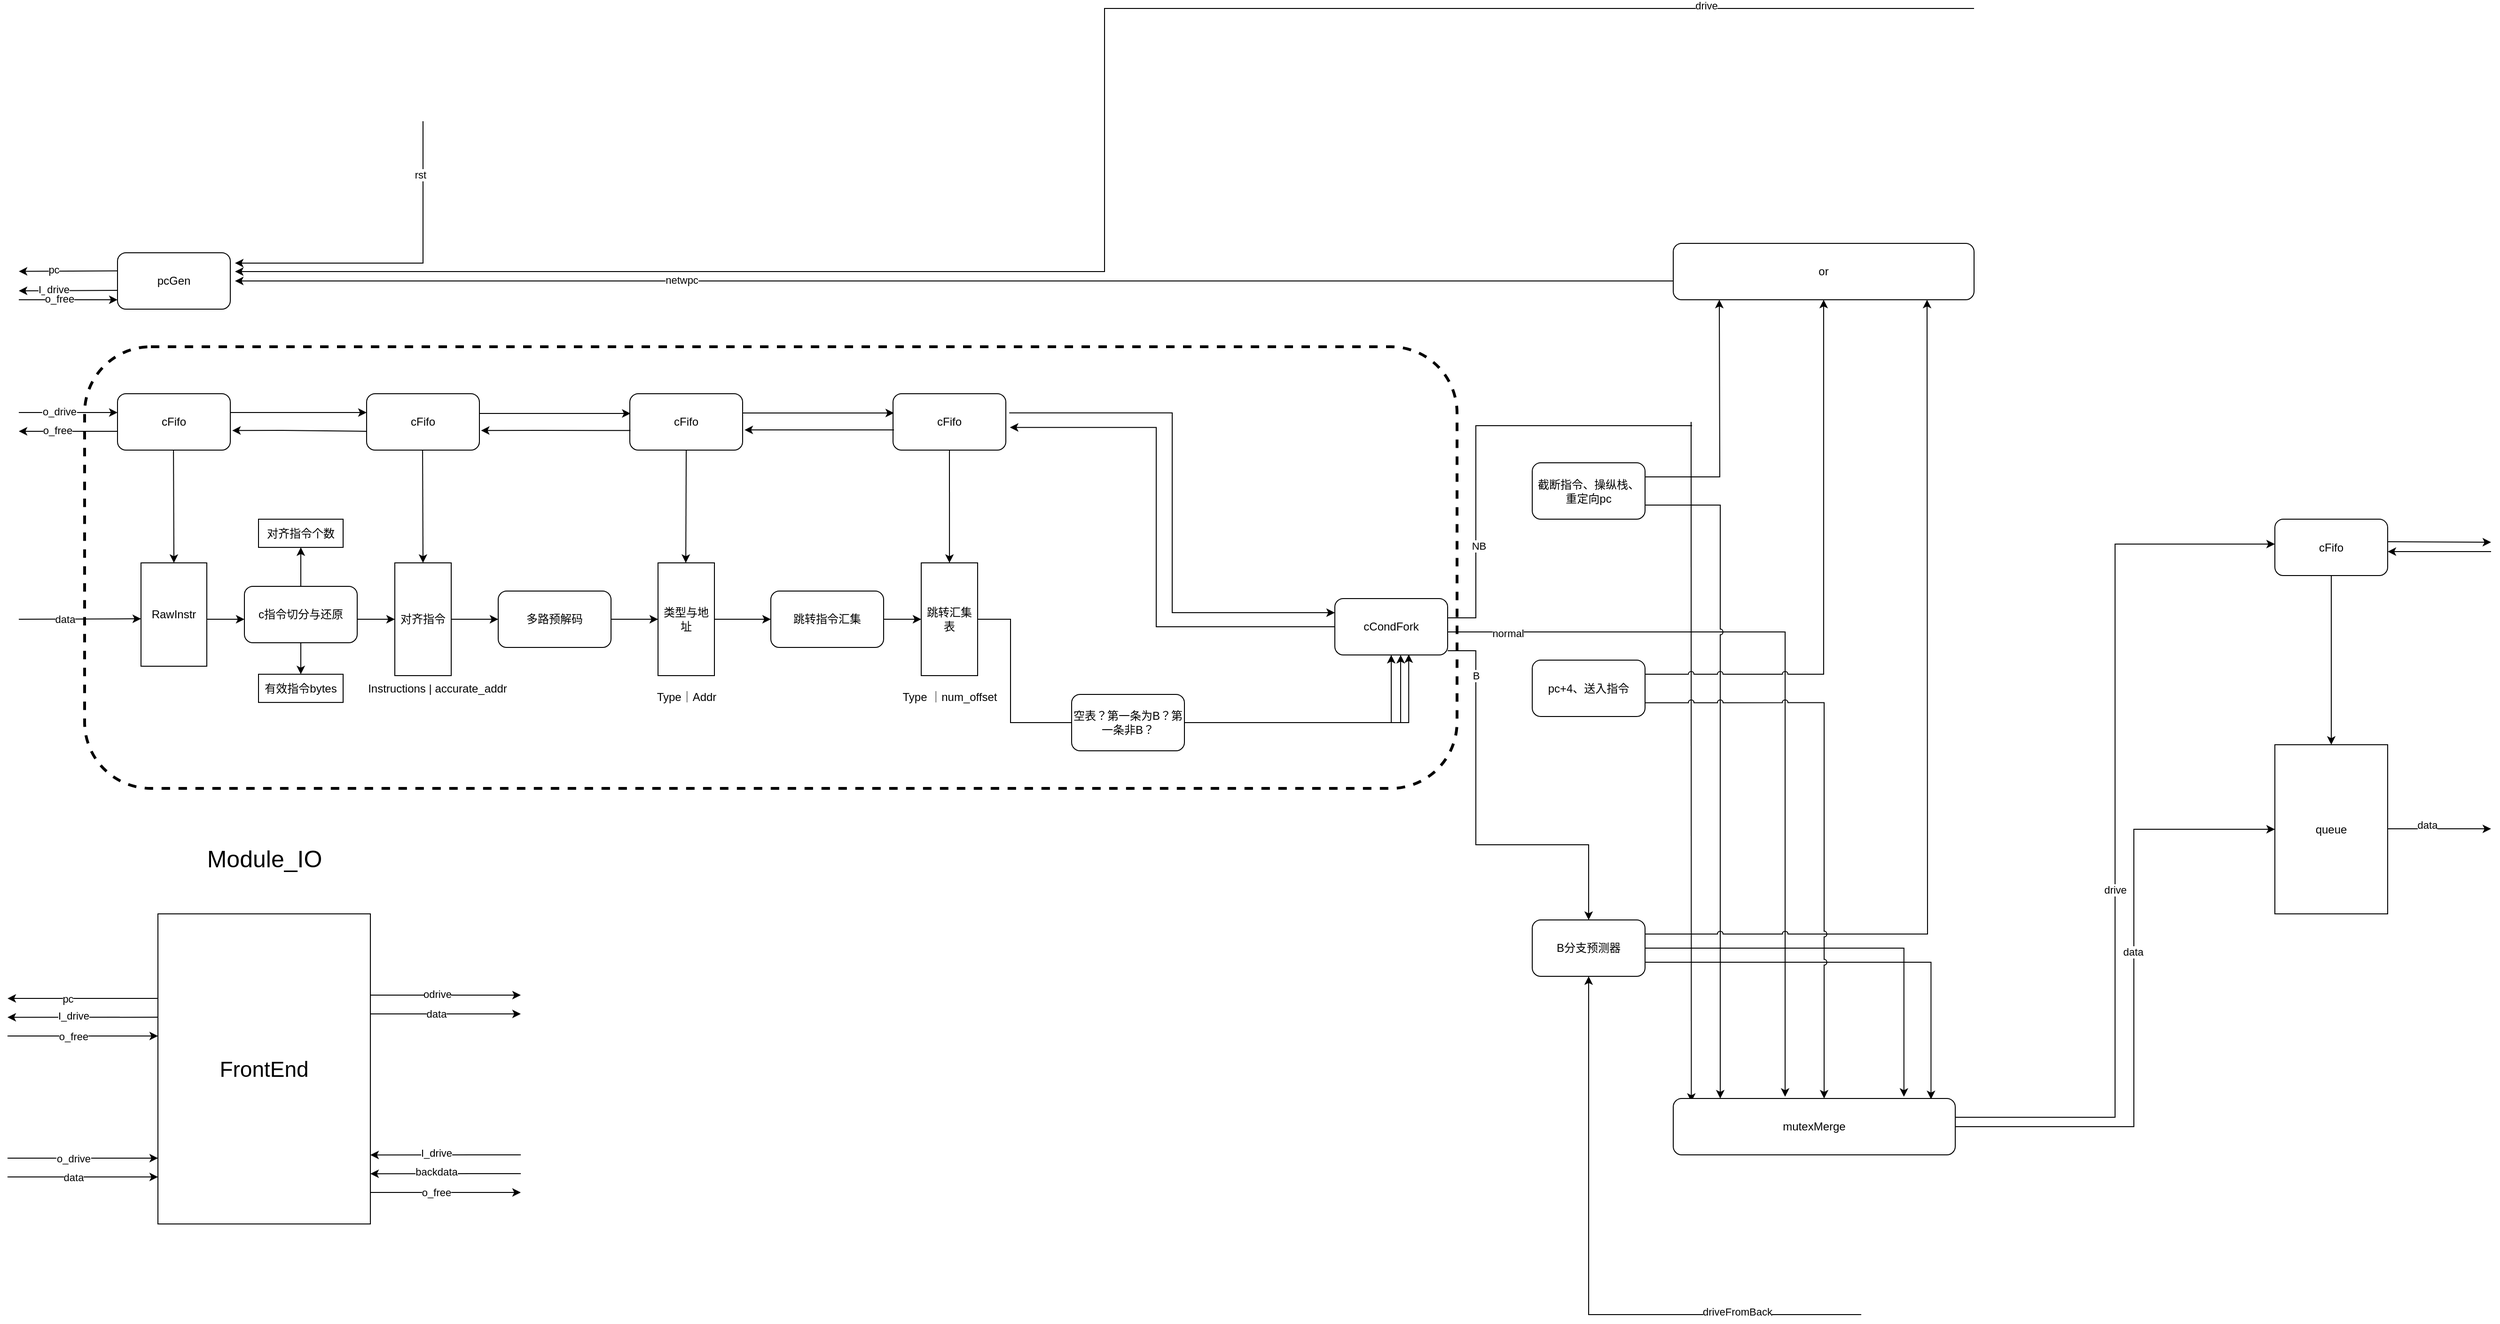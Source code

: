 <mxfile version="22.1.17" type="github" pages="2">
  <diagram name="overview" id="Wv7YBDToErYbK8juhfGM">
    <mxGraphModel dx="2341" dy="2318" grid="1" gridSize="10" guides="1" tooltips="1" connect="1" arrows="1" fold="1" page="1" pageScale="1" pageWidth="827" pageHeight="1169" math="0" shadow="0">
      <root>
        <mxCell id="0" />
        <mxCell id="1" parent="0" />
        <mxCell id="BGHrMdpyLBtgKsS1T8b1-1" value="" style="rounded=1;whiteSpace=wrap;html=1;dashed=1;strokeWidth=3;" parent="1" vertex="1">
          <mxGeometry x="-50" y="130" width="1460" height="470" as="geometry" />
        </mxCell>
        <mxCell id="pZk_Ic55ntujiV6dr-kx-1" value="RawInstr" style="rounded=0;whiteSpace=wrap;html=1;" parent="1" vertex="1">
          <mxGeometry x="10" y="360" width="70" height="110" as="geometry" />
        </mxCell>
        <mxCell id="pZk_Ic55ntujiV6dr-kx-2" value="" style="endArrow=classic;html=1;rounded=0;" parent="1" edge="1">
          <mxGeometry width="50" height="50" relative="1" as="geometry">
            <mxPoint x="80" y="420" as="sourcePoint" />
            <mxPoint x="120" y="420" as="targetPoint" />
          </mxGeometry>
        </mxCell>
        <mxCell id="OJWQaIYZ4R3-ZiE7sgtj-4" style="edgeStyle=orthogonalEdgeStyle;rounded=0;orthogonalLoop=1;jettySize=auto;html=1;exitX=0.5;exitY=1;exitDx=0;exitDy=0;entryX=0.5;entryY=0;entryDx=0;entryDy=0;" parent="1" source="pZk_Ic55ntujiV6dr-kx-3" target="OJWQaIYZ4R3-ZiE7sgtj-1" edge="1">
          <mxGeometry relative="1" as="geometry" />
        </mxCell>
        <mxCell id="pZk_Ic55ntujiV6dr-kx-3" value="c指令切分与还原" style="rounded=1;whiteSpace=wrap;html=1;" parent="1" vertex="1">
          <mxGeometry x="120" y="385" width="120" height="60" as="geometry" />
        </mxCell>
        <mxCell id="pZk_Ic55ntujiV6dr-kx-4" value="" style="endArrow=classic;html=1;rounded=0;" parent="1" target="pZk_Ic55ntujiV6dr-kx-5" edge="1">
          <mxGeometry width="50" height="50" relative="1" as="geometry">
            <mxPoint x="240" y="420" as="sourcePoint" />
            <mxPoint x="300" y="420" as="targetPoint" />
          </mxGeometry>
        </mxCell>
        <mxCell id="pZk_Ic55ntujiV6dr-kx-5" value="对齐指令" style="rounded=0;whiteSpace=wrap;html=1;" parent="1" vertex="1">
          <mxGeometry x="280" y="360" width="60" height="120" as="geometry" />
        </mxCell>
        <mxCell id="pZk_Ic55ntujiV6dr-kx-6" value="" style="endArrow=classic;html=1;rounded=0;" parent="1" source="pZk_Ic55ntujiV6dr-kx-9" edge="1">
          <mxGeometry width="50" height="50" relative="1" as="geometry">
            <mxPoint x="340" y="420" as="sourcePoint" />
            <mxPoint x="560" y="420" as="targetPoint" />
          </mxGeometry>
        </mxCell>
        <mxCell id="pZk_Ic55ntujiV6dr-kx-10" value="" style="endArrow=classic;html=1;rounded=0;" parent="1" target="pZk_Ic55ntujiV6dr-kx-9" edge="1">
          <mxGeometry width="50" height="50" relative="1" as="geometry">
            <mxPoint x="340" y="420" as="sourcePoint" />
            <mxPoint x="520" y="416.25" as="targetPoint" />
          </mxGeometry>
        </mxCell>
        <mxCell id="pZk_Ic55ntujiV6dr-kx-9" value="多路预解码" style="rounded=1;whiteSpace=wrap;html=1;" parent="1" vertex="1">
          <mxGeometry x="390" y="390" width="120" height="60" as="geometry" />
        </mxCell>
        <mxCell id="pZk_Ic55ntujiV6dr-kx-11" value="类型与地址" style="rounded=0;whiteSpace=wrap;html=1;" parent="1" vertex="1">
          <mxGeometry x="560" y="360" width="60" height="120" as="geometry" />
        </mxCell>
        <mxCell id="pZk_Ic55ntujiV6dr-kx-12" value="" style="endArrow=classic;html=1;rounded=0;" parent="1" target="pZk_Ic55ntujiV6dr-kx-13" edge="1">
          <mxGeometry width="50" height="50" relative="1" as="geometry">
            <mxPoint x="620" y="420" as="sourcePoint" />
            <mxPoint x="680" y="420" as="targetPoint" />
          </mxGeometry>
        </mxCell>
        <mxCell id="pZk_Ic55ntujiV6dr-kx-13" value="跳转指令汇集" style="rounded=1;whiteSpace=wrap;html=1;" parent="1" vertex="1">
          <mxGeometry x="680" y="390" width="120" height="60" as="geometry" />
        </mxCell>
        <mxCell id="pZk_Ic55ntujiV6dr-kx-14" value="" style="endArrow=classic;html=1;rounded=0;" parent="1" target="pZk_Ic55ntujiV6dr-kx-16" edge="1">
          <mxGeometry width="50" height="50" relative="1" as="geometry">
            <mxPoint x="800" y="420" as="sourcePoint" />
            <mxPoint x="840" y="420" as="targetPoint" />
          </mxGeometry>
        </mxCell>
        <mxCell id="pZk_Ic55ntujiV6dr-kx-16" value="跳转汇集表" style="rounded=0;whiteSpace=wrap;html=1;" parent="1" vertex="1">
          <mxGeometry x="840" y="360" width="60" height="120" as="geometry" />
        </mxCell>
        <mxCell id="pZk_Ic55ntujiV6dr-kx-17" value="Type｜Addr" style="text;html=1;align=center;verticalAlign=middle;resizable=0;points=[];autosize=1;strokeColor=none;fillColor=none;" parent="1" vertex="1">
          <mxGeometry x="545" y="488" width="90" height="30" as="geometry" />
        </mxCell>
        <mxCell id="pZk_Ic55ntujiV6dr-kx-18" value="Type ｜num_offset" style="text;html=1;align=center;verticalAlign=middle;resizable=0;points=[];autosize=1;strokeColor=none;fillColor=none;" parent="1" vertex="1">
          <mxGeometry x="810" y="488" width="120" height="30" as="geometry" />
        </mxCell>
        <mxCell id="pZk_Ic55ntujiV6dr-kx-22" value="" style="endArrow=classic;html=1;rounded=0;entryX=0.5;entryY=0;entryDx=0;entryDy=0;" parent="1" target="pZk_Ic55ntujiV6dr-kx-5" edge="1">
          <mxGeometry width="50" height="50" relative="1" as="geometry">
            <mxPoint x="309.55" y="240" as="sourcePoint" />
            <mxPoint x="310.05" y="350" as="targetPoint" />
          </mxGeometry>
        </mxCell>
        <mxCell id="pZk_Ic55ntujiV6dr-kx-23" value="" style="endArrow=classic;html=1;rounded=0;entryX=0.5;entryY=0;entryDx=0;entryDy=0;exitX=0.5;exitY=1;exitDx=0;exitDy=0;" parent="1" source="xpvoDvsPVF759H17DhkP-2" edge="1">
          <mxGeometry width="50" height="50" relative="1" as="geometry">
            <mxPoint x="589.55" y="260" as="sourcePoint" />
            <mxPoint x="589.55" y="360" as="targetPoint" />
          </mxGeometry>
        </mxCell>
        <mxCell id="pZk_Ic55ntujiV6dr-kx-24" value="" style="endArrow=classic;html=1;rounded=0;entryX=0.5;entryY=0;entryDx=0;entryDy=0;" parent="1" edge="1">
          <mxGeometry width="50" height="50" relative="1" as="geometry">
            <mxPoint x="870" y="240" as="sourcePoint" />
            <mxPoint x="870.05" y="360" as="targetPoint" />
          </mxGeometry>
        </mxCell>
        <mxCell id="pZk_Ic55ntujiV6dr-kx-25" value="cCondFork" style="rounded=1;whiteSpace=wrap;html=1;" parent="1" vertex="1">
          <mxGeometry x="1280" y="398" width="120" height="60" as="geometry" />
        </mxCell>
        <mxCell id="pZk_Ic55ntujiV6dr-kx-26" value="" style="endArrow=classic;html=1;rounded=0;edgeStyle=orthogonalEdgeStyle;entryX=0.5;entryY=1;entryDx=0;entryDy=0;exitX=1;exitY=0.5;exitDx=0;exitDy=0;" parent="1" source="pZk_Ic55ntujiV6dr-kx-16" target="pZk_Ic55ntujiV6dr-kx-25" edge="1">
          <mxGeometry width="50" height="50" relative="1" as="geometry">
            <mxPoint x="900" y="510" as="sourcePoint" />
            <mxPoint x="950" y="460" as="targetPoint" />
            <Array as="points">
              <mxPoint x="935" y="420" />
              <mxPoint x="935" y="530" />
              <mxPoint x="1340" y="530" />
            </Array>
          </mxGeometry>
        </mxCell>
        <mxCell id="xpvoDvsPVF759H17DhkP-1" value="cFifo" style="rounded=1;whiteSpace=wrap;html=1;" parent="1" vertex="1">
          <mxGeometry x="250" y="180" width="120" height="60" as="geometry" />
        </mxCell>
        <mxCell id="xpvoDvsPVF759H17DhkP-2" value="cFifo" style="rounded=1;whiteSpace=wrap;html=1;" parent="1" vertex="1">
          <mxGeometry x="530" y="180" width="120" height="60" as="geometry" />
        </mxCell>
        <mxCell id="xpvoDvsPVF759H17DhkP-3" value="cFifo" style="rounded=1;whiteSpace=wrap;html=1;" parent="1" vertex="1">
          <mxGeometry x="-15" y="180" width="120" height="60" as="geometry" />
        </mxCell>
        <mxCell id="xpvoDvsPVF759H17DhkP-4" value="" style="endArrow=classic;html=1;rounded=0;entryX=0.5;entryY=0;entryDx=0;entryDy=0;" parent="1" edge="1">
          <mxGeometry width="50" height="50" relative="1" as="geometry">
            <mxPoint x="44.55" y="240" as="sourcePoint" />
            <mxPoint x="45.0" y="360" as="targetPoint" />
          </mxGeometry>
        </mxCell>
        <mxCell id="xpvoDvsPVF759H17DhkP-5" value="" style="endArrow=classic;html=1;rounded=0;" parent="1" edge="1">
          <mxGeometry width="50" height="50" relative="1" as="geometry">
            <mxPoint x="105" y="200" as="sourcePoint" />
            <mxPoint x="250" y="200" as="targetPoint" />
          </mxGeometry>
        </mxCell>
        <mxCell id="xpvoDvsPVF759H17DhkP-6" value="" style="endArrow=classic;html=1;rounded=0;entryX=1.017;entryY=0.653;entryDx=0;entryDy=0;entryPerimeter=0;" parent="1" target="xpvoDvsPVF759H17DhkP-3" edge="1">
          <mxGeometry width="50" height="50" relative="1" as="geometry">
            <mxPoint x="250" y="220" as="sourcePoint" />
            <mxPoint x="300" y="170" as="targetPoint" />
            <Array as="points">
              <mxPoint x="160" y="219" />
            </Array>
          </mxGeometry>
        </mxCell>
        <mxCell id="xpvoDvsPVF759H17DhkP-7" value="" style="endArrow=classic;html=1;rounded=0;exitX=0.998;exitY=0.35;exitDx=0;exitDy=0;exitPerimeter=0;entryX=0.006;entryY=0.35;entryDx=0;entryDy=0;entryPerimeter=0;" parent="1" source="xpvoDvsPVF759H17DhkP-1" target="xpvoDvsPVF759H17DhkP-2" edge="1">
          <mxGeometry width="50" height="50" relative="1" as="geometry">
            <mxPoint x="377.5" y="200" as="sourcePoint" />
            <mxPoint x="522.5" y="200" as="targetPoint" />
          </mxGeometry>
        </mxCell>
        <mxCell id="xpvoDvsPVF759H17DhkP-8" value="" style="endArrow=classic;html=1;rounded=0;entryX=1.014;entryY=0.653;entryDx=0;entryDy=0;entryPerimeter=0;exitX=0.006;exitY=0.653;exitDx=0;exitDy=0;exitPerimeter=0;" parent="1" source="xpvoDvsPVF759H17DhkP-2" target="xpvoDvsPVF759H17DhkP-1" edge="1">
          <mxGeometry width="50" height="50" relative="1" as="geometry">
            <mxPoint x="522.5" y="220" as="sourcePoint" />
            <mxPoint x="379.5" y="219" as="targetPoint" />
            <Array as="points">
              <mxPoint x="432.5" y="219" />
            </Array>
          </mxGeometry>
        </mxCell>
        <mxCell id="xpvoDvsPVF759H17DhkP-9" value="cFifo" style="rounded=1;whiteSpace=wrap;html=1;" parent="1" vertex="1">
          <mxGeometry x="810" y="180" width="120" height="60" as="geometry" />
        </mxCell>
        <mxCell id="xpvoDvsPVF759H17DhkP-10" value="" style="endArrow=classic;html=1;rounded=0;exitX=0.998;exitY=0.35;exitDx=0;exitDy=0;exitPerimeter=0;entryX=0.006;entryY=0.35;entryDx=0;entryDy=0;entryPerimeter=0;" parent="1" edge="1">
          <mxGeometry width="50" height="50" relative="1" as="geometry">
            <mxPoint x="650" y="200.55" as="sourcePoint" />
            <mxPoint x="811" y="200.55" as="targetPoint" />
          </mxGeometry>
        </mxCell>
        <mxCell id="xpvoDvsPVF759H17DhkP-11" value="" style="endArrow=classic;html=1;rounded=0;entryX=1.014;entryY=0.653;entryDx=0;entryDy=0;entryPerimeter=0;exitX=0.006;exitY=0.653;exitDx=0;exitDy=0;exitPerimeter=0;" parent="1" edge="1">
          <mxGeometry width="50" height="50" relative="1" as="geometry">
            <mxPoint x="811" y="218.55" as="sourcePoint" />
            <mxPoint x="652" y="218.55" as="targetPoint" />
            <Array as="points">
              <mxPoint x="712.5" y="218.55" />
            </Array>
          </mxGeometry>
        </mxCell>
        <mxCell id="xpvoDvsPVF759H17DhkP-12" value="空表？第一条为B？第一条非B？" style="rounded=1;whiteSpace=wrap;html=1;" parent="1" vertex="1">
          <mxGeometry x="1000" y="500" width="120" height="60" as="geometry" />
        </mxCell>
        <mxCell id="xpvoDvsPVF759H17DhkP-22" value="" style="endArrow=classic;html=1;rounded=0;edgeStyle=elbowEdgeStyle;entryX=0;entryY=0.25;entryDx=0;entryDy=0;exitX=1.03;exitY=0.339;exitDx=0;exitDy=0;exitPerimeter=0;" parent="1" source="xpvoDvsPVF759H17DhkP-9" target="pZk_Ic55ntujiV6dr-kx-25" edge="1">
          <mxGeometry width="50" height="50" relative="1" as="geometry">
            <mxPoint x="1120" y="200" as="sourcePoint" />
            <mxPoint x="1260" y="440" as="targetPoint" />
          </mxGeometry>
        </mxCell>
        <mxCell id="xpvoDvsPVF759H17DhkP-23" value="" style="endArrow=classic;html=1;rounded=0;edgeStyle=elbowEdgeStyle;exitX=0;exitY=0.5;exitDx=0;exitDy=0;entryX=1.036;entryY=0.598;entryDx=0;entryDy=0;entryPerimeter=0;" parent="1" source="pZk_Ic55ntujiV6dr-kx-25" target="xpvoDvsPVF759H17DhkP-9" edge="1">
          <mxGeometry width="50" height="50" relative="1" as="geometry">
            <mxPoint x="1270" y="440" as="sourcePoint" />
            <mxPoint x="1120" y="219" as="targetPoint" />
            <Array as="points">
              <mxPoint x="1090" y="330" />
            </Array>
          </mxGeometry>
        </mxCell>
        <mxCell id="xpvoDvsPVF759H17DhkP-24" value="" style="endArrow=classic;html=1;rounded=0;edgeStyle=orthogonalEdgeStyle;" parent="1" target="pZk_Ic55ntujiV6dr-kx-25" edge="1">
          <mxGeometry width="50" height="50" relative="1" as="geometry">
            <mxPoint x="1340" y="530" as="sourcePoint" />
            <mxPoint x="1350" y="460" as="targetPoint" />
            <Array as="points">
              <mxPoint x="1350" y="530" />
            </Array>
          </mxGeometry>
        </mxCell>
        <mxCell id="xpvoDvsPVF759H17DhkP-25" value="" style="endArrow=classic;html=1;rounded=0;edgeStyle=orthogonalEdgeStyle;entryX=0.655;entryY=0.99;entryDx=0;entryDy=0;entryPerimeter=0;" parent="1" target="pZk_Ic55ntujiV6dr-kx-25" edge="1">
          <mxGeometry width="50" height="50" relative="1" as="geometry">
            <mxPoint x="1350" y="530" as="sourcePoint" />
            <mxPoint x="1400" y="480" as="targetPoint" />
            <Array as="points">
              <mxPoint x="1359" y="530" />
            </Array>
          </mxGeometry>
        </mxCell>
        <mxCell id="xpvoDvsPVF759H17DhkP-56" value="" style="endArrow=classic;html=1;rounded=0;edgeStyle=elbowEdgeStyle;" parent="1" edge="1">
          <mxGeometry width="50" height="50" relative="1" as="geometry">
            <mxPoint x="1960" y="-230" as="sourcePoint" />
            <mxPoint x="110" y="50" as="targetPoint" />
          </mxGeometry>
        </mxCell>
        <mxCell id="x5wTNmBajMKhBSyn9Og_-7" value="drive" style="edgeLabel;html=1;align=center;verticalAlign=middle;resizable=0;points=[];" vertex="1" connectable="0" parent="xpvoDvsPVF759H17DhkP-56">
          <mxGeometry x="-0.732" y="-3" relative="1" as="geometry">
            <mxPoint as="offset" />
          </mxGeometry>
        </mxCell>
        <mxCell id="xpvoDvsPVF759H17DhkP-57" value="" style="endArrow=classic;html=1;rounded=0;" parent="1" edge="1">
          <mxGeometry width="50" height="50" relative="1" as="geometry">
            <mxPoint x="1640" y="60" as="sourcePoint" />
            <mxPoint x="110" y="60" as="targetPoint" />
          </mxGeometry>
        </mxCell>
        <mxCell id="x5wTNmBajMKhBSyn9Og_-6" value="netwpc" style="edgeLabel;html=1;align=center;verticalAlign=middle;resizable=0;points=[];" vertex="1" connectable="0" parent="xpvoDvsPVF759H17DhkP-57">
          <mxGeometry x="0.38" y="-1" relative="1" as="geometry">
            <mxPoint as="offset" />
          </mxGeometry>
        </mxCell>
        <mxCell id="dXFlLC0BL0wMWkCd1fqr-12" value="queue" style="rounded=0;whiteSpace=wrap;html=1;" parent="1" vertex="1">
          <mxGeometry x="2280" y="553.54" width="120" height="180" as="geometry" />
        </mxCell>
        <mxCell id="dXFlLC0BL0wMWkCd1fqr-13" value="&lt;font style=&quot;font-size: 23px;&quot;&gt;FrontEnd&lt;/font&gt;" style="rounded=0;whiteSpace=wrap;html=1;" parent="1" vertex="1">
          <mxGeometry x="28" y="733.54" width="226" height="330" as="geometry" />
        </mxCell>
        <mxCell id="dXFlLC0BL0wMWkCd1fqr-15" value="" style="endArrow=classic;html=1;rounded=0;" parent="1" edge="1">
          <mxGeometry width="50" height="50" relative="1" as="geometry">
            <mxPoint x="28" y="823.54" as="sourcePoint" />
            <mxPoint x="-132" y="823.54" as="targetPoint" />
          </mxGeometry>
        </mxCell>
        <mxCell id="dXFlLC0BL0wMWkCd1fqr-20" value="pc" style="edgeLabel;html=1;align=center;verticalAlign=middle;resizable=0;points=[];" parent="dXFlLC0BL0wMWkCd1fqr-15" vertex="1" connectable="0">
          <mxGeometry x="0.208" relative="1" as="geometry">
            <mxPoint as="offset" />
          </mxGeometry>
        </mxCell>
        <mxCell id="dXFlLC0BL0wMWkCd1fqr-19" value="" style="endArrow=classic;html=1;rounded=0;" parent="1" edge="1">
          <mxGeometry width="50" height="50" relative="1" as="geometry">
            <mxPoint x="-132" y="1013.54" as="sourcePoint" />
            <mxPoint x="28" y="1013.54" as="targetPoint" />
          </mxGeometry>
        </mxCell>
        <mxCell id="dXFlLC0BL0wMWkCd1fqr-23" value="data" style="edgeLabel;html=1;align=center;verticalAlign=middle;resizable=0;points=[];" parent="dXFlLC0BL0wMWkCd1fqr-19" vertex="1" connectable="0">
          <mxGeometry x="-0.125" relative="1" as="geometry">
            <mxPoint as="offset" />
          </mxGeometry>
        </mxCell>
        <mxCell id="dXFlLC0BL0wMWkCd1fqr-24" value="" style="endArrow=classic;html=1;rounded=0;" parent="1" edge="1">
          <mxGeometry width="50" height="50" relative="1" as="geometry">
            <mxPoint x="254" y="820" as="sourcePoint" />
            <mxPoint x="414" y="820" as="targetPoint" />
          </mxGeometry>
        </mxCell>
        <mxCell id="dXFlLC0BL0wMWkCd1fqr-25" value="odrive" style="edgeLabel;html=1;align=center;verticalAlign=middle;resizable=0;points=[];" parent="dXFlLC0BL0wMWkCd1fqr-24" vertex="1" connectable="0">
          <mxGeometry x="-0.113" y="1" relative="1" as="geometry">
            <mxPoint as="offset" />
          </mxGeometry>
        </mxCell>
        <mxCell id="dXFlLC0BL0wMWkCd1fqr-26" value="" style="endArrow=classic;html=1;rounded=0;" parent="1" edge="1">
          <mxGeometry width="50" height="50" relative="1" as="geometry">
            <mxPoint x="254" y="840" as="sourcePoint" />
            <mxPoint x="414" y="840" as="targetPoint" />
          </mxGeometry>
        </mxCell>
        <mxCell id="dXFlLC0BL0wMWkCd1fqr-27" value="data" style="edgeLabel;html=1;align=center;verticalAlign=middle;resizable=0;points=[];" parent="dXFlLC0BL0wMWkCd1fqr-26" vertex="1" connectable="0">
          <mxGeometry x="-0.125" relative="1" as="geometry">
            <mxPoint as="offset" />
          </mxGeometry>
        </mxCell>
        <mxCell id="dXFlLC0BL0wMWkCd1fqr-33" value="&lt;font style=&quot;font-size: 25px;&quot;&gt;Module_IO&lt;/font&gt;" style="text;html=1;align=center;verticalAlign=middle;resizable=0;points=[];autosize=1;strokeColor=none;fillColor=none;" parent="1" vertex="1">
          <mxGeometry x="66" y="653.54" width="150" height="40" as="geometry" />
        </mxCell>
        <mxCell id="dXFlLC0BL0wMWkCd1fqr-37" value="pcGen" style="rounded=1;whiteSpace=wrap;html=1;" parent="1" vertex="1">
          <mxGeometry x="-15" y="30" width="120" height="60" as="geometry" />
        </mxCell>
        <mxCell id="dXFlLC0BL0wMWkCd1fqr-38" value="" style="endArrow=classic;html=1;rounded=0;" parent="1" edge="1">
          <mxGeometry width="50" height="50" relative="1" as="geometry">
            <mxPoint x="-15" y="49.29" as="sourcePoint" />
            <mxPoint x="-120" y="49.79" as="targetPoint" />
          </mxGeometry>
        </mxCell>
        <mxCell id="dXFlLC0BL0wMWkCd1fqr-39" value="pc" style="edgeLabel;html=1;align=center;verticalAlign=middle;resizable=0;points=[];" parent="dXFlLC0BL0wMWkCd1fqr-38" vertex="1" connectable="0">
          <mxGeometry x="0.3" y="-2" relative="1" as="geometry">
            <mxPoint as="offset" />
          </mxGeometry>
        </mxCell>
        <mxCell id="dXFlLC0BL0wMWkCd1fqr-40" value="" style="endArrow=classic;html=1;rounded=0;" parent="1" edge="1">
          <mxGeometry width="50" height="50" relative="1" as="geometry">
            <mxPoint x="-120" y="200" as="sourcePoint" />
            <mxPoint x="-15" y="200" as="targetPoint" />
          </mxGeometry>
        </mxCell>
        <mxCell id="dXFlLC0BL0wMWkCd1fqr-46" value="o_drive" style="edgeLabel;html=1;align=center;verticalAlign=middle;resizable=0;points=[];" parent="dXFlLC0BL0wMWkCd1fqr-40" vertex="1" connectable="0">
          <mxGeometry x="-0.181" y="1" relative="1" as="geometry">
            <mxPoint as="offset" />
          </mxGeometry>
        </mxCell>
        <mxCell id="dXFlLC0BL0wMWkCd1fqr-41" value="" style="endArrow=classic;html=1;rounded=0;" parent="1" edge="1">
          <mxGeometry width="50" height="50" relative="1" as="geometry">
            <mxPoint x="-15" y="220" as="sourcePoint" />
            <mxPoint x="-120" y="220" as="targetPoint" />
          </mxGeometry>
        </mxCell>
        <mxCell id="dXFlLC0BL0wMWkCd1fqr-47" value="o_free" style="edgeLabel;html=1;align=center;verticalAlign=middle;resizable=0;points=[];" parent="dXFlLC0BL0wMWkCd1fqr-41" vertex="1" connectable="0">
          <mxGeometry x="0.219" y="-1" relative="1" as="geometry">
            <mxPoint as="offset" />
          </mxGeometry>
        </mxCell>
        <mxCell id="dXFlLC0BL0wMWkCd1fqr-42" value="" style="endArrow=classic;html=1;rounded=0;" parent="1" edge="1">
          <mxGeometry width="50" height="50" relative="1" as="geometry">
            <mxPoint x="-120" y="420" as="sourcePoint" />
            <mxPoint x="10" y="419.5" as="targetPoint" />
          </mxGeometry>
        </mxCell>
        <mxCell id="dXFlLC0BL0wMWkCd1fqr-48" value="data" style="edgeLabel;html=1;align=center;verticalAlign=middle;resizable=0;points=[];" parent="dXFlLC0BL0wMWkCd1fqr-42" vertex="1" connectable="0">
          <mxGeometry x="-0.246" relative="1" as="geometry">
            <mxPoint as="offset" />
          </mxGeometry>
        </mxCell>
        <mxCell id="dXFlLC0BL0wMWkCd1fqr-49" value="cFifo" style="rounded=1;whiteSpace=wrap;html=1;" parent="1" vertex="1">
          <mxGeometry x="2280" y="313.54" width="120" height="60" as="geometry" />
        </mxCell>
        <mxCell id="dXFlLC0BL0wMWkCd1fqr-50" value="" style="endArrow=classic;html=1;rounded=0;exitX=0.5;exitY=1;exitDx=0;exitDy=0;entryX=0.5;entryY=0;entryDx=0;entryDy=0;" parent="1" source="dXFlLC0BL0wMWkCd1fqr-49" target="dXFlLC0BL0wMWkCd1fqr-12" edge="1">
          <mxGeometry width="50" height="50" relative="1" as="geometry">
            <mxPoint x="2330" y="440" as="sourcePoint" />
            <mxPoint x="2380" y="390" as="targetPoint" />
          </mxGeometry>
        </mxCell>
        <mxCell id="dXFlLC0BL0wMWkCd1fqr-52" value="" style="endArrow=classic;html=1;rounded=0;" parent="1" edge="1">
          <mxGeometry width="50" height="50" relative="1" as="geometry">
            <mxPoint x="2400" y="337.52" as="sourcePoint" />
            <mxPoint x="2510" y="338.02" as="targetPoint" />
          </mxGeometry>
        </mxCell>
        <mxCell id="dXFlLC0BL0wMWkCd1fqr-54" value="" style="endArrow=classic;html=1;rounded=0;" parent="1" edge="1">
          <mxGeometry width="50" height="50" relative="1" as="geometry">
            <mxPoint x="2400" y="643.06" as="sourcePoint" />
            <mxPoint x="2510" y="643.06" as="targetPoint" />
          </mxGeometry>
        </mxCell>
        <mxCell id="dXFlLC0BL0wMWkCd1fqr-55" value="data" style="edgeLabel;html=1;align=center;verticalAlign=middle;resizable=0;points=[];" parent="dXFlLC0BL0wMWkCd1fqr-54" vertex="1" connectable="0">
          <mxGeometry x="-0.236" y="4" relative="1" as="geometry">
            <mxPoint as="offset" />
          </mxGeometry>
        </mxCell>
        <mxCell id="dXFlLC0BL0wMWkCd1fqr-56" value="" style="endArrow=classic;html=1;rounded=0;" parent="1" edge="1">
          <mxGeometry width="50" height="50" relative="1" as="geometry">
            <mxPoint x="2510" y="348.02" as="sourcePoint" />
            <mxPoint x="2400" y="348.02" as="targetPoint" />
          </mxGeometry>
        </mxCell>
        <mxCell id="-PCPPVoJTsgjooBXtaX3-1" value="" style="endArrow=classic;html=1;rounded=0;exitX=-0.022;exitY=0.727;exitDx=0;exitDy=0;exitPerimeter=0;" parent="1" edge="1">
          <mxGeometry width="50" height="50" relative="1" as="geometry">
            <mxPoint x="27.998" y="843.54" as="sourcePoint" />
            <mxPoint x="-132" y="843.63" as="targetPoint" />
          </mxGeometry>
        </mxCell>
        <mxCell id="-PCPPVoJTsgjooBXtaX3-2" value="I_drive" style="edgeLabel;html=1;align=center;verticalAlign=middle;resizable=0;points=[];" parent="-PCPPVoJTsgjooBXtaX3-1" vertex="1" connectable="0">
          <mxGeometry x="0.15" y="-2" relative="1" as="geometry">
            <mxPoint x="2" as="offset" />
          </mxGeometry>
        </mxCell>
        <mxCell id="-PCPPVoJTsgjooBXtaX3-3" value="" style="endArrow=classic;html=1;rounded=0;" parent="1" edge="1">
          <mxGeometry width="50" height="50" relative="1" as="geometry">
            <mxPoint x="-132" y="993.54" as="sourcePoint" />
            <mxPoint x="28" y="993.54" as="targetPoint" />
          </mxGeometry>
        </mxCell>
        <mxCell id="-PCPPVoJTsgjooBXtaX3-4" value="o_drive" style="edgeLabel;html=1;align=center;verticalAlign=middle;resizable=0;points=[];" parent="-PCPPVoJTsgjooBXtaX3-3" vertex="1" connectable="0">
          <mxGeometry x="-0.125" relative="1" as="geometry">
            <mxPoint as="offset" />
          </mxGeometry>
        </mxCell>
        <mxCell id="-PCPPVoJTsgjooBXtaX3-5" value="" style="endArrow=classic;html=1;rounded=0;" parent="1" edge="1">
          <mxGeometry width="50" height="50" relative="1" as="geometry">
            <mxPoint x="-15" y="70" as="sourcePoint" />
            <mxPoint x="-120" y="70.5" as="targetPoint" />
          </mxGeometry>
        </mxCell>
        <mxCell id="-PCPPVoJTsgjooBXtaX3-6" value="I_drive" style="edgeLabel;html=1;align=center;verticalAlign=middle;resizable=0;points=[];" parent="-PCPPVoJTsgjooBXtaX3-5" vertex="1" connectable="0">
          <mxGeometry x="0.3" y="-2" relative="1" as="geometry">
            <mxPoint as="offset" />
          </mxGeometry>
        </mxCell>
        <mxCell id="-PCPPVoJTsgjooBXtaX3-9" value="" style="endArrow=classic;html=1;rounded=0;" parent="1" edge="1">
          <mxGeometry width="50" height="50" relative="1" as="geometry">
            <mxPoint x="-120" y="80" as="sourcePoint" />
            <mxPoint x="-15" y="80" as="targetPoint" />
          </mxGeometry>
        </mxCell>
        <mxCell id="-PCPPVoJTsgjooBXtaX3-10" value="o_free" style="edgeLabel;html=1;align=center;verticalAlign=middle;resizable=0;points=[];" parent="-PCPPVoJTsgjooBXtaX3-9" vertex="1" connectable="0">
          <mxGeometry x="-0.181" y="1" relative="1" as="geometry">
            <mxPoint as="offset" />
          </mxGeometry>
        </mxCell>
        <mxCell id="-PCPPVoJTsgjooBXtaX3-12" value="" style="endArrow=classic;html=1;rounded=0;" parent="1" edge="1">
          <mxGeometry width="50" height="50" relative="1" as="geometry">
            <mxPoint x="-132" y="863.54" as="sourcePoint" />
            <mxPoint x="28" y="863.54" as="targetPoint" />
          </mxGeometry>
        </mxCell>
        <mxCell id="-PCPPVoJTsgjooBXtaX3-13" value="o_free" style="edgeLabel;html=1;align=center;verticalAlign=middle;resizable=0;points=[];" parent="-PCPPVoJTsgjooBXtaX3-12" vertex="1" connectable="0">
          <mxGeometry x="-0.125" relative="1" as="geometry">
            <mxPoint as="offset" />
          </mxGeometry>
        </mxCell>
        <mxCell id="-PCPPVoJTsgjooBXtaX3-15" value="" style="endArrow=classic;html=1;rounded=0;edgeStyle=orthogonalEdgeStyle;" parent="1" edge="1">
          <mxGeometry width="50" height="50" relative="1" as="geometry">
            <mxPoint x="310" y="-110" as="sourcePoint" />
            <mxPoint x="110" y="41" as="targetPoint" />
            <Array as="points">
              <mxPoint x="310" y="41" />
            </Array>
          </mxGeometry>
        </mxCell>
        <mxCell id="-PCPPVoJTsgjooBXtaX3-16" value="rst" style="edgeLabel;html=1;align=center;verticalAlign=middle;resizable=0;points=[];" parent="-PCPPVoJTsgjooBXtaX3-15" vertex="1" connectable="0">
          <mxGeometry x="-0.676" y="-3" relative="1" as="geometry">
            <mxPoint as="offset" />
          </mxGeometry>
        </mxCell>
        <mxCell id="X_wsTLsbQKxkMiW30ZRe-43" style="edgeStyle=elbowEdgeStyle;rounded=0;orthogonalLoop=1;jettySize=auto;html=1;exitX=1;exitY=0.25;exitDx=0;exitDy=0;endArrow=none;endFill=0;" parent="1" edge="1">
          <mxGeometry relative="1" as="geometry">
            <mxPoint x="1660" y="214" as="targetPoint" />
            <mxPoint x="1400" y="418.54" as="sourcePoint" />
            <Array as="points">
              <mxPoint x="1430" y="313.54" />
            </Array>
          </mxGeometry>
        </mxCell>
        <mxCell id="X_wsTLsbQKxkMiW30ZRe-68" value="NB" style="edgeLabel;html=1;align=center;verticalAlign=middle;resizable=0;points=[];" parent="X_wsTLsbQKxkMiW30ZRe-43" vertex="1" connectable="0">
          <mxGeometry x="-0.542" y="-3" relative="1" as="geometry">
            <mxPoint as="offset" />
          </mxGeometry>
        </mxCell>
        <mxCell id="X_wsTLsbQKxkMiW30ZRe-45" style="edgeStyle=elbowEdgeStyle;rounded=0;orthogonalLoop=1;jettySize=auto;html=1;exitX=1;exitY=0.5;exitDx=0;exitDy=0;entryX=0.397;entryY=-0.031;entryDx=0;entryDy=0;entryPerimeter=0;" parent="1" edge="1" target="X_wsTLsbQKxkMiW30ZRe-67">
          <mxGeometry relative="1" as="geometry">
            <mxPoint x="1740" y="433.54" as="targetPoint" />
            <mxPoint x="1400" y="433.54" as="sourcePoint" />
            <Array as="points">
              <mxPoint x="1759" y="670" />
            </Array>
          </mxGeometry>
        </mxCell>
        <mxCell id="X_wsTLsbQKxkMiW30ZRe-69" value="normal" style="edgeLabel;html=1;align=center;verticalAlign=middle;resizable=0;points=[];" parent="X_wsTLsbQKxkMiW30ZRe-45" vertex="1" connectable="0">
          <mxGeometry x="-0.852" y="-1" relative="1" as="geometry">
            <mxPoint x="1" as="offset" />
          </mxGeometry>
        </mxCell>
        <mxCell id="X_wsTLsbQKxkMiW30ZRe-46" style="edgeStyle=elbowEdgeStyle;rounded=0;orthogonalLoop=1;jettySize=auto;html=1;exitX=1;exitY=0.75;exitDx=0;exitDy=0;endArrow=none;endFill=0;" parent="1" edge="1">
          <mxGeometry relative="1" as="geometry">
            <mxPoint x="1430" y="660" as="targetPoint" />
            <mxPoint x="1400" y="453.54" as="sourcePoint" />
            <Array as="points">
              <mxPoint x="1430" y="568.54" />
            </Array>
          </mxGeometry>
        </mxCell>
        <mxCell id="X_wsTLsbQKxkMiW30ZRe-70" value="B" style="edgeLabel;html=1;align=center;verticalAlign=middle;resizable=0;points=[];" parent="X_wsTLsbQKxkMiW30ZRe-46" vertex="1" connectable="0">
          <mxGeometry x="-0.702" relative="1" as="geometry">
            <mxPoint y="21" as="offset" />
          </mxGeometry>
        </mxCell>
        <mxCell id="X_wsTLsbQKxkMiW30ZRe-60" style="edgeStyle=orthogonalEdgeStyle;rounded=0;orthogonalLoop=1;jettySize=auto;html=1;exitX=1;exitY=0.25;exitDx=0;exitDy=0;jumpStyle=arc;" parent="1" source="X_wsTLsbQKxkMiW30ZRe-47" edge="1">
          <mxGeometry relative="1" as="geometry">
            <mxPoint x="1689" y="80" as="targetPoint" />
          </mxGeometry>
        </mxCell>
        <mxCell id="X_wsTLsbQKxkMiW30ZRe-63" style="edgeStyle=orthogonalEdgeStyle;rounded=0;orthogonalLoop=1;jettySize=auto;html=1;exitX=1;exitY=0.75;exitDx=0;exitDy=0;jumpStyle=arc;" parent="1" source="X_wsTLsbQKxkMiW30ZRe-47" edge="1">
          <mxGeometry relative="1" as="geometry">
            <mxPoint x="1690" y="930" as="targetPoint" />
            <Array as="points">
              <mxPoint x="1690" y="298" />
              <mxPoint x="1690" y="930" />
            </Array>
          </mxGeometry>
        </mxCell>
        <mxCell id="X_wsTLsbQKxkMiW30ZRe-47" value="截断指令、操纵栈、重定向pc" style="rounded=1;whiteSpace=wrap;html=1;" parent="1" vertex="1">
          <mxGeometry x="1490" y="253.54" width="120" height="60" as="geometry" />
        </mxCell>
        <mxCell id="X_wsTLsbQKxkMiW30ZRe-48" value="pc+4、送入指令" style="rounded=1;whiteSpace=wrap;html=1;" parent="1" vertex="1">
          <mxGeometry x="1490" y="463.54" width="120" height="60" as="geometry" />
        </mxCell>
        <mxCell id="X_wsTLsbQKxkMiW30ZRe-62" style="edgeStyle=orthogonalEdgeStyle;rounded=0;orthogonalLoop=1;jettySize=auto;html=1;jumpStyle=arc;exitX=1;exitY=0.25;exitDx=0;exitDy=0;" parent="1" source="bJtMEObjr0aurn90hdpZ-1" edge="1">
          <mxGeometry relative="1" as="geometry">
            <mxPoint x="1910" y="80" as="targetPoint" />
            <mxPoint x="1620" y="756" as="sourcePoint" />
          </mxGeometry>
        </mxCell>
        <mxCell id="X_wsTLsbQKxkMiW30ZRe-65" style="edgeStyle=orthogonalEdgeStyle;rounded=0;orthogonalLoop=1;jettySize=auto;html=1;entryX=0.914;entryY=0.012;entryDx=0;entryDy=0;entryPerimeter=0;exitX=1;exitY=0.75;exitDx=0;exitDy=0;" parent="1" source="bJtMEObjr0aurn90hdpZ-1" target="X_wsTLsbQKxkMiW30ZRe-67" edge="1">
          <mxGeometry relative="1" as="geometry">
            <mxPoint x="1908.15" y="921.68" as="targetPoint" />
            <mxPoint x="1620" y="786" as="sourcePoint" />
          </mxGeometry>
        </mxCell>
        <mxCell id="X_wsTLsbQKxkMiW30ZRe-53" value="" style="endArrow=classic;html=1;rounded=0;endFill=1;" parent="1" edge="1">
          <mxGeometry width="50" height="50" relative="1" as="geometry">
            <mxPoint x="1659" y="210" as="sourcePoint" />
            <mxPoint x="1659.23" y="933.54" as="targetPoint" />
          </mxGeometry>
        </mxCell>
        <mxCell id="X_wsTLsbQKxkMiW30ZRe-61" style="edgeStyle=orthogonalEdgeStyle;rounded=0;orthogonalLoop=1;jettySize=auto;html=1;exitX=1;exitY=0.25;exitDx=0;exitDy=0;jumpStyle=arc;" parent="1" source="X_wsTLsbQKxkMiW30ZRe-48" edge="1">
          <mxGeometry relative="1" as="geometry">
            <mxPoint x="1800" y="80" as="targetPoint" />
            <Array as="points">
              <mxPoint x="1800" y="478" />
              <mxPoint x="1800" y="80" />
            </Array>
          </mxGeometry>
        </mxCell>
        <mxCell id="X_wsTLsbQKxkMiW30ZRe-64" style="edgeStyle=orthogonalEdgeStyle;rounded=0;orthogonalLoop=1;jettySize=auto;html=1;exitX=1;exitY=0.75;exitDx=0;exitDy=0;jumpStyle=arc;entryX=0.535;entryY=-0.005;entryDx=0;entryDy=0;entryPerimeter=0;" parent="1" edge="1">
          <mxGeometry relative="1" as="geometry">
            <mxPoint x="1610" y="508.84" as="sourcePoint" />
            <mxPoint x="1800.5" y="930.0" as="targetPoint" />
            <Array as="points">
              <mxPoint x="1800" y="508.3" />
            </Array>
          </mxGeometry>
        </mxCell>
        <mxCell id="X_wsTLsbQKxkMiW30ZRe-71" style="edgeStyle=elbowEdgeStyle;rounded=0;orthogonalLoop=1;jettySize=auto;html=1;exitX=1;exitY=0.25;exitDx=0;exitDy=0;entryX=0;entryY=0.25;entryDx=0;entryDy=0;" parent="1" edge="1">
          <mxGeometry relative="1" as="geometry">
            <mxPoint x="2280" y="340" as="targetPoint" />
            <mxPoint x="1940" y="950.0" as="sourcePoint" />
          </mxGeometry>
        </mxCell>
        <mxCell id="tRauUJN5l2xjdXaBUZkS-1" value="drive" style="edgeLabel;html=1;align=center;verticalAlign=middle;resizable=0;points=[];" parent="X_wsTLsbQKxkMiW30ZRe-71" vertex="1" connectable="0">
          <mxGeometry x="-0.133" relative="1" as="geometry">
            <mxPoint as="offset" />
          </mxGeometry>
        </mxCell>
        <mxCell id="X_wsTLsbQKxkMiW30ZRe-72" style="edgeStyle=elbowEdgeStyle;rounded=0;orthogonalLoop=1;jettySize=auto;html=1;exitX=1;exitY=0.5;exitDx=0;exitDy=0;entryX=0;entryY=0.5;entryDx=0;entryDy=0;" parent="1" source="X_wsTLsbQKxkMiW30ZRe-67" target="dXFlLC0BL0wMWkCd1fqr-12" edge="1">
          <mxGeometry relative="1" as="geometry">
            <mxPoint x="2140" y="530" as="targetPoint" />
            <Array as="points">
              <mxPoint x="2130" y="750" />
            </Array>
          </mxGeometry>
        </mxCell>
        <mxCell id="tRauUJN5l2xjdXaBUZkS-2" value="data" style="edgeLabel;html=1;align=center;verticalAlign=middle;resizable=0;points=[];" parent="X_wsTLsbQKxkMiW30ZRe-72" vertex="1" connectable="0">
          <mxGeometry x="0.146" y="1" relative="1" as="geometry">
            <mxPoint as="offset" />
          </mxGeometry>
        </mxCell>
        <mxCell id="X_wsTLsbQKxkMiW30ZRe-67" value="mutexMerge" style="rounded=1;whiteSpace=wrap;html=1;" parent="1" vertex="1">
          <mxGeometry x="1640" y="930" width="300" height="60" as="geometry" />
        </mxCell>
        <mxCell id="Xegf2IEUaVsZiKBqU_q2-9" style="edgeStyle=orthogonalEdgeStyle;rounded=0;orthogonalLoop=1;jettySize=auto;html=1;entryX=0.5;entryY=0;entryDx=0;entryDy=0;" parent="1" target="bJtMEObjr0aurn90hdpZ-1" edge="1">
          <mxGeometry relative="1" as="geometry">
            <mxPoint x="1430" y="630" as="sourcePoint" />
            <Array as="points">
              <mxPoint x="1430" y="660" />
              <mxPoint x="1550" y="660" />
            </Array>
            <mxPoint x="1549.76" y="888.34" as="targetPoint" />
          </mxGeometry>
        </mxCell>
        <mxCell id="Xegf2IEUaVsZiKBqU_q2-32" value="" style="endArrow=classic;html=1;rounded=0;" parent="1" edge="1">
          <mxGeometry width="50" height="50" relative="1" as="geometry">
            <mxPoint x="254" y="1030" as="sourcePoint" />
            <mxPoint x="414" y="1030" as="targetPoint" />
          </mxGeometry>
        </mxCell>
        <mxCell id="Xegf2IEUaVsZiKBqU_q2-33" value="o_free" style="edgeLabel;html=1;align=center;verticalAlign=middle;resizable=0;points=[];" parent="Xegf2IEUaVsZiKBqU_q2-32" vertex="1" connectable="0">
          <mxGeometry x="-0.125" relative="1" as="geometry">
            <mxPoint as="offset" />
          </mxGeometry>
        </mxCell>
        <mxCell id="Xegf2IEUaVsZiKBqU_q2-34" value="" style="endArrow=classic;html=1;rounded=0;exitX=-0.022;exitY=0.727;exitDx=0;exitDy=0;exitPerimeter=0;" parent="1" edge="1">
          <mxGeometry width="50" height="50" relative="1" as="geometry">
            <mxPoint x="413.998" y="990.0" as="sourcePoint" />
            <mxPoint x="254" y="990.09" as="targetPoint" />
          </mxGeometry>
        </mxCell>
        <mxCell id="Xegf2IEUaVsZiKBqU_q2-35" value="I_drive" style="edgeLabel;html=1;align=center;verticalAlign=middle;resizable=0;points=[];" parent="Xegf2IEUaVsZiKBqU_q2-34" vertex="1" connectable="0">
          <mxGeometry x="0.15" y="-2" relative="1" as="geometry">
            <mxPoint x="2" as="offset" />
          </mxGeometry>
        </mxCell>
        <mxCell id="Xegf2IEUaVsZiKBqU_q2-36" value="" style="endArrow=classic;html=1;rounded=0;exitX=-0.022;exitY=0.727;exitDx=0;exitDy=0;exitPerimeter=0;" parent="1" edge="1">
          <mxGeometry width="50" height="50" relative="1" as="geometry">
            <mxPoint x="413.998" y="1010.0" as="sourcePoint" />
            <mxPoint x="254" y="1010.09" as="targetPoint" />
          </mxGeometry>
        </mxCell>
        <mxCell id="Xegf2IEUaVsZiKBqU_q2-37" value="backdata" style="edgeLabel;html=1;align=center;verticalAlign=middle;resizable=0;points=[];" parent="Xegf2IEUaVsZiKBqU_q2-36" vertex="1" connectable="0">
          <mxGeometry x="0.15" y="-2" relative="1" as="geometry">
            <mxPoint x="2" as="offset" />
          </mxGeometry>
        </mxCell>
        <mxCell id="OJWQaIYZ4R3-ZiE7sgtj-1" value="有效指令bytes" style="rounded=0;whiteSpace=wrap;html=1;" parent="1" vertex="1">
          <mxGeometry x="135" y="478.54" width="90" height="30" as="geometry" />
        </mxCell>
        <mxCell id="OJWQaIYZ4R3-ZiE7sgtj-2" value="对齐指令个数" style="rounded=0;whiteSpace=wrap;html=1;" parent="1" vertex="1">
          <mxGeometry x="135" y="313.54" width="90" height="30" as="geometry" />
        </mxCell>
        <mxCell id="OJWQaIYZ4R3-ZiE7sgtj-3" value="" style="endArrow=classic;html=1;rounded=0;entryX=0.5;entryY=1;entryDx=0;entryDy=0;" parent="1" target="OJWQaIYZ4R3-ZiE7sgtj-2" edge="1">
          <mxGeometry width="50" height="50" relative="1" as="geometry">
            <mxPoint x="180" y="385" as="sourcePoint" />
            <mxPoint x="230" y="335" as="targetPoint" />
          </mxGeometry>
        </mxCell>
        <mxCell id="x5wTNmBajMKhBSyn9Og_-4" value="or" style="rounded=1;whiteSpace=wrap;html=1;" vertex="1" parent="1">
          <mxGeometry x="1640" y="20" width="320" height="60" as="geometry" />
        </mxCell>
        <mxCell id="x5wTNmBajMKhBSyn9Og_-8" value="Instructions | accurate_addr" style="text;html=1;align=center;verticalAlign=middle;resizable=0;points=[];autosize=1;strokeColor=none;fillColor=none;" vertex="1" parent="1">
          <mxGeometry x="240" y="478.54" width="170" height="30" as="geometry" />
        </mxCell>
        <mxCell id="bJtMEObjr0aurn90hdpZ-2" style="edgeStyle=orthogonalEdgeStyle;rounded=0;orthogonalLoop=1;jettySize=auto;html=1;exitX=0.5;exitY=1;exitDx=0;exitDy=0;entryX=0.5;entryY=1;entryDx=0;entryDy=0;" edge="1" parent="1" target="bJtMEObjr0aurn90hdpZ-1">
          <mxGeometry relative="1" as="geometry">
            <mxPoint x="1840" y="1160" as="sourcePoint" />
            <Array as="points">
              <mxPoint x="1550" y="1160" />
            </Array>
          </mxGeometry>
        </mxCell>
        <mxCell id="DssFhKaZ7pH0HBGZFHqT-1" value="driveFromBack" style="edgeLabel;html=1;align=center;verticalAlign=middle;resizable=0;points=[];" vertex="1" connectable="0" parent="bJtMEObjr0aurn90hdpZ-2">
          <mxGeometry x="-0.59" y="-3" relative="1" as="geometry">
            <mxPoint x="1" as="offset" />
          </mxGeometry>
        </mxCell>
        <mxCell id="bJtMEObjr0aurn90hdpZ-1" value="B分支预测器" style="rounded=1;whiteSpace=wrap;html=1;" vertex="1" parent="1">
          <mxGeometry x="1490" y="740" width="120" height="60" as="geometry" />
        </mxCell>
        <mxCell id="bJtMEObjr0aurn90hdpZ-3" style="edgeStyle=orthogonalEdgeStyle;rounded=0;orthogonalLoop=1;jettySize=auto;html=1;exitX=1;exitY=0.5;exitDx=0;exitDy=0;entryX=0.818;entryY=-0.031;entryDx=0;entryDy=0;entryPerimeter=0;" edge="1" parent="1" source="bJtMEObjr0aurn90hdpZ-1" target="X_wsTLsbQKxkMiW30ZRe-67">
          <mxGeometry relative="1" as="geometry" />
        </mxCell>
      </root>
    </mxGraphModel>
  </diagram>
  <diagram id="_y2NxVUs829oZryvr2mk" name="BProcess">
    <mxGraphModel dx="1158" dy="879" grid="1" gridSize="8" guides="1" tooltips="1" connect="1" arrows="1" fold="1" page="1" pageScale="1" pageWidth="827" pageHeight="1169" math="0" shadow="0">
      <root>
        <mxCell id="0" />
        <mxCell id="1" parent="0" />
        <mxCell id="FDOxPu1YZNuajK4cJNta-30" style="edgeStyle=orthogonalEdgeStyle;rounded=0;orthogonalLoop=1;jettySize=auto;html=1;exitX=0;exitY=0.25;exitDx=0;exitDy=0;entryX=1;entryY=0.25;entryDx=0;entryDy=0;" edge="1" parent="1" source="FDOxPu1YZNuajK4cJNta-32" target="FDOxPu1YZNuajK4cJNta-44">
          <mxGeometry relative="1" as="geometry" />
        </mxCell>
        <mxCell id="FDOxPu1YZNuajK4cJNta-31" value="drive" style="edgeLabel;html=1;align=center;verticalAlign=middle;resizable=0;points=[];" vertex="1" connectable="0" parent="FDOxPu1YZNuajK4cJNta-30">
          <mxGeometry x="-0.04" y="-2" relative="1" as="geometry">
            <mxPoint as="offset" />
          </mxGeometry>
        </mxCell>
        <mxCell id="bC8fzsiW3fZkmVMlw4TS-1" style="edgeStyle=orthogonalEdgeStyle;rounded=0;orthogonalLoop=1;jettySize=auto;html=1;entryX=1;entryY=0.25;entryDx=0;entryDy=0;" edge="1" parent="1" target="FDOxPu1YZNuajK4cJNta-32">
          <mxGeometry relative="1" as="geometry">
            <mxPoint x="1550" y="210" as="sourcePoint" />
            <Array as="points">
              <mxPoint x="1585" y="210" />
              <mxPoint x="1585" y="484" />
            </Array>
          </mxGeometry>
        </mxCell>
        <mxCell id="vdfUF5WmdNpljRewp7Qn-5" value="drive_from_front" style="edgeLabel;html=1;align=center;verticalAlign=middle;resizable=0;points=[];" vertex="1" connectable="0" parent="bC8fzsiW3fZkmVMlw4TS-1">
          <mxGeometry x="0.161" y="-2" relative="1" as="geometry">
            <mxPoint x="-39" as="offset" />
          </mxGeometry>
        </mxCell>
        <mxCell id="vdfUF5WmdNpljRewp7Qn-3" style="edgeStyle=orthogonalEdgeStyle;rounded=0;orthogonalLoop=1;jettySize=auto;html=1;exitX=1;exitY=0.5;exitDx=0;exitDy=0;entryX=1;entryY=0.5;entryDx=0;entryDy=0;" edge="1" parent="1">
          <mxGeometry relative="1" as="geometry">
            <mxPoint x="1565" y="490.96" as="targetPoint" />
            <mxPoint x="1600" y="200" as="sourcePoint" />
            <Array as="points">
              <mxPoint x="1600" y="491" />
            </Array>
          </mxGeometry>
        </mxCell>
        <mxCell id="vdfUF5WmdNpljRewp7Qn-4" value="0" style="edgeLabel;html=1;align=center;verticalAlign=middle;resizable=0;points=[];" vertex="1" connectable="0" parent="vdfUF5WmdNpljRewp7Qn-3">
          <mxGeometry x="-0.233" y="3" relative="1" as="geometry">
            <mxPoint as="offset" />
          </mxGeometry>
        </mxCell>
        <mxCell id="FDOxPu1YZNuajK4cJNta-32" value="cArbMerge" style="rounded=1;whiteSpace=wrap;html=1;" vertex="1" parent="1">
          <mxGeometry x="1445" y="468.96" width="120" height="60" as="geometry" />
        </mxCell>
        <mxCell id="FDOxPu1YZNuajK4cJNta-35" value="" style="endArrow=classic;html=1;rounded=0;edgeStyle=orthogonalEdgeStyle;entryX=0.998;entryY=0.655;entryDx=0;entryDy=0;entryPerimeter=0;" edge="1" parent="1" target="FDOxPu1YZNuajK4cJNta-32">
          <mxGeometry width="50" height="50" relative="1" as="geometry">
            <mxPoint x="1725" y="668.96" as="sourcePoint" />
            <mxPoint x="1585" y="518.96" as="targetPoint" />
          </mxGeometry>
        </mxCell>
        <mxCell id="FDOxPu1YZNuajK4cJNta-36" value="drive_from_back" style="edgeLabel;html=1;align=center;verticalAlign=middle;resizable=0;points=[];rotation=90;" vertex="1" connectable="0" parent="FDOxPu1YZNuajK4cJNta-35">
          <mxGeometry x="-0.008" y="-3" relative="1" as="geometry">
            <mxPoint as="offset" />
          </mxGeometry>
        </mxCell>
        <mxCell id="FDOxPu1YZNuajK4cJNta-37" value="" style="endArrow=classic;html=1;rounded=0;edgeStyle=orthogonalEdgeStyle;entryX=1;entryY=0.75;entryDx=0;entryDy=0;" edge="1" parent="1" target="FDOxPu1YZNuajK4cJNta-32">
          <mxGeometry width="50" height="50" relative="1" as="geometry">
            <mxPoint x="1735" y="678.96" as="sourcePoint" />
            <mxPoint x="1575" y="517.96" as="targetPoint" />
            <Array as="points">
              <mxPoint x="1635" y="679.96" />
              <mxPoint x="1635" y="513.96" />
            </Array>
          </mxGeometry>
        </mxCell>
        <mxCell id="FDOxPu1YZNuajK4cJNta-38" value="backdata" style="edgeLabel;html=1;align=center;verticalAlign=middle;resizable=0;points=[];" vertex="1" connectable="0" parent="FDOxPu1YZNuajK4cJNta-37">
          <mxGeometry x="-0.577" y="2" relative="1" as="geometry">
            <mxPoint as="offset" />
          </mxGeometry>
        </mxCell>
        <mxCell id="FDOxPu1YZNuajK4cJNta-39" style="edgeStyle=orthogonalEdgeStyle;rounded=0;orthogonalLoop=1;jettySize=auto;html=1;exitX=1;exitY=0.75;exitDx=0;exitDy=0;entryX=0;entryY=0.75;entryDx=0;entryDy=0;" edge="1" parent="1" source="FDOxPu1YZNuajK4cJNta-44" target="FDOxPu1YZNuajK4cJNta-32">
          <mxGeometry relative="1" as="geometry" />
        </mxCell>
        <mxCell id="FDOxPu1YZNuajK4cJNta-40" value="free" style="edgeLabel;html=1;align=center;verticalAlign=middle;resizable=0;points=[];" vertex="1" connectable="0" parent="FDOxPu1YZNuajK4cJNta-39">
          <mxGeometry x="-0.03" y="1" relative="1" as="geometry">
            <mxPoint as="offset" />
          </mxGeometry>
        </mxCell>
        <mxCell id="FDOxPu1YZNuajK4cJNta-41" style="edgeStyle=orthogonalEdgeStyle;rounded=0;orthogonalLoop=1;jettySize=auto;html=1;exitX=0;exitY=0.25;exitDx=0;exitDy=0;entryX=1;entryY=0.5;entryDx=0;entryDy=0;" edge="1" parent="1" source="FDOxPu1YZNuajK4cJNta-44" target="FDOxPu1YZNuajK4cJNta-53">
          <mxGeometry relative="1" as="geometry">
            <mxPoint x="1125" y="418.96" as="targetPoint" />
            <Array as="points">
              <mxPoint x="1220" y="484" />
              <mxPoint x="1220" y="300" />
            </Array>
          </mxGeometry>
        </mxCell>
        <mxCell id="FDOxPu1YZNuajK4cJNta-42" value="delay" style="edgeLabel;html=1;align=center;verticalAlign=middle;resizable=0;points=[];" vertex="1" connectable="0" parent="FDOxPu1YZNuajK4cJNta-41">
          <mxGeometry x="0.431" y="2" relative="1" as="geometry">
            <mxPoint x="30" y="-2" as="offset" />
          </mxGeometry>
        </mxCell>
        <mxCell id="FDOxPu1YZNuajK4cJNta-43" style="edgeStyle=orthogonalEdgeStyle;rounded=0;orthogonalLoop=1;jettySize=auto;html=1;exitX=-0.01;exitY=0.887;exitDx=0;exitDy=0;exitPerimeter=0;entryX=1;entryY=0.5;entryDx=0;entryDy=0;" edge="1" parent="1" source="FDOxPu1YZNuajK4cJNta-44" target="bC8fzsiW3fZkmVMlw4TS-38">
          <mxGeometry relative="1" as="geometry">
            <mxPoint x="936" y="522" as="targetPoint" />
            <Array as="points">
              <mxPoint x="1234" y="520" />
            </Array>
          </mxGeometry>
        </mxCell>
        <mxCell id="FDOxPu1YZNuajK4cJNta-44" value="cCondFork" style="rounded=1;whiteSpace=wrap;html=1;" vertex="1" parent="1">
          <mxGeometry x="1235" y="468.96" width="120" height="60" as="geometry" />
        </mxCell>
        <mxCell id="FDOxPu1YZNuajK4cJNta-45" style="edgeStyle=orthogonalEdgeStyle;rounded=0;orthogonalLoop=1;jettySize=auto;html=1;exitX=0.5;exitY=1;exitDx=0;exitDy=0;entryX=0.5;entryY=1;entryDx=0;entryDy=0;" edge="1" parent="1" source="FDOxPu1YZNuajK4cJNta-32" target="FDOxPu1YZNuajK4cJNta-48">
          <mxGeometry relative="1" as="geometry">
            <Array as="points">
              <mxPoint x="1505" y="640" />
              <mxPoint x="1295" y="640" />
            </Array>
            <mxPoint x="1325" y="588.96" as="targetPoint" />
          </mxGeometry>
        </mxCell>
        <mxCell id="FDOxPu1YZNuajK4cJNta-46" value="data" style="edgeLabel;html=1;align=center;verticalAlign=middle;resizable=0;points=[];" vertex="1" connectable="0" parent="FDOxPu1YZNuajK4cJNta-45">
          <mxGeometry x="0.023" y="3" relative="1" as="geometry">
            <mxPoint as="offset" />
          </mxGeometry>
        </mxCell>
        <mxCell id="FDOxPu1YZNuajK4cJNta-48" value="choose" style="rounded=1;whiteSpace=wrap;html=1;" vertex="1" parent="1">
          <mxGeometry x="1260" y="590" width="70" height="30" as="geometry" />
        </mxCell>
        <mxCell id="bC8fzsiW3fZkmVMlw4TS-16" style="edgeStyle=orthogonalEdgeStyle;rounded=0;orthogonalLoop=1;jettySize=auto;html=1;exitX=0.5;exitY=1;exitDx=0;exitDy=0;entryX=0.5;entryY=1;entryDx=0;entryDy=0;" edge="1" parent="1" source="FDOxPu1YZNuajK4cJNta-52" target="bC8fzsiW3fZkmVMlw4TS-11">
          <mxGeometry relative="1" as="geometry" />
        </mxCell>
        <mxCell id="bC8fzsiW3fZkmVMlw4TS-18" value="addr" style="edgeLabel;html=1;align=center;verticalAlign=middle;resizable=0;points=[];" vertex="1" connectable="0" parent="bC8fzsiW3fZkmVMlw4TS-16">
          <mxGeometry x="0.13" y="-3" relative="1" as="geometry">
            <mxPoint as="offset" />
          </mxGeometry>
        </mxCell>
        <mxCell id="FDOxPu1YZNuajK4cJNta-52" value="计算连B指令数量、计算其权重表项地址" style="rounded=0;whiteSpace=wrap;html=1;" vertex="1" parent="1">
          <mxGeometry x="1110" y="385" width="100" height="40" as="geometry" />
        </mxCell>
        <mxCell id="bC8fzsiW3fZkmVMlw4TS-12" style="edgeStyle=orthogonalEdgeStyle;rounded=0;orthogonalLoop=1;jettySize=auto;html=1;exitX=0.5;exitY=1;exitDx=0;exitDy=0;entryX=0.5;entryY=0;entryDx=0;entryDy=0;" edge="1" parent="1" source="FDOxPu1YZNuajK4cJNta-53" target="bC8fzsiW3fZkmVMlw4TS-8">
          <mxGeometry relative="1" as="geometry">
            <Array as="points" />
          </mxGeometry>
        </mxCell>
        <mxCell id="bC8fzsiW3fZkmVMlw4TS-22" style="edgeStyle=orthogonalEdgeStyle;rounded=0;orthogonalLoop=1;jettySize=auto;html=1;exitX=0;exitY=0.5;exitDx=0;exitDy=0;" edge="1" parent="1" source="FDOxPu1YZNuajK4cJNta-53">
          <mxGeometry relative="1" as="geometry">
            <mxPoint x="670" y="90" as="targetPoint" />
          </mxGeometry>
        </mxCell>
        <mxCell id="bC8fzsiW3fZkmVMlw4TS-23" value="delay" style="edgeLabel;html=1;align=center;verticalAlign=middle;resizable=0;points=[];" vertex="1" connectable="0" parent="bC8fzsiW3fZkmVMlw4TS-22">
          <mxGeometry x="0.287" y="1" relative="1" as="geometry">
            <mxPoint x="111" y="38" as="offset" />
          </mxGeometry>
        </mxCell>
        <mxCell id="bC8fzsiW3fZkmVMlw4TS-43" value="drive" style="edgeLabel;html=1;align=center;verticalAlign=middle;resizable=0;points=[];" vertex="1" connectable="0" parent="bC8fzsiW3fZkmVMlw4TS-22">
          <mxGeometry x="0.525" y="-1" relative="1" as="geometry">
            <mxPoint y="1" as="offset" />
          </mxGeometry>
        </mxCell>
        <mxCell id="FDOxPu1YZNuajK4cJNta-53" value="cFifo_first" style="rounded=1;whiteSpace=wrap;html=1;" vertex="1" parent="1">
          <mxGeometry x="945" y="280" width="70" height="40" as="geometry" />
        </mxCell>
        <mxCell id="bC8fzsiW3fZkmVMlw4TS-2" style="edgeStyle=orthogonalEdgeStyle;rounded=0;orthogonalLoop=1;jettySize=auto;html=1;exitX=0.25;exitY=0;exitDx=0;exitDy=0;entryX=0.358;entryY=1.001;entryDx=0;entryDy=0;entryPerimeter=0;" edge="1" parent="1" source="FDOxPu1YZNuajK4cJNta-48" target="FDOxPu1YZNuajK4cJNta-44">
          <mxGeometry relative="1" as="geometry" />
        </mxCell>
        <mxCell id="bC8fzsiW3fZkmVMlw4TS-3" style="edgeStyle=orthogonalEdgeStyle;rounded=0;orthogonalLoop=1;jettySize=auto;html=1;exitX=0.75;exitY=0;exitDx=0;exitDy=0;entryX=0.65;entryY=1.017;entryDx=0;entryDy=0;entryPerimeter=0;" edge="1" parent="1" source="FDOxPu1YZNuajK4cJNta-48" target="FDOxPu1YZNuajK4cJNta-44">
          <mxGeometry relative="1" as="geometry" />
        </mxCell>
        <mxCell id="bC8fzsiW3fZkmVMlw4TS-20" style="edgeStyle=orthogonalEdgeStyle;rounded=0;orthogonalLoop=1;jettySize=auto;html=1;exitX=0.02;exitY=0.6;exitDx=0;exitDy=0;entryX=1;entryY=0.25;entryDx=0;entryDy=0;exitPerimeter=0;" edge="1" parent="1" source="bC8fzsiW3fZkmVMlw4TS-8" target="bC8fzsiW3fZkmVMlw4TS-19">
          <mxGeometry relative="1" as="geometry">
            <mxPoint x="850" y="403" as="targetPoint" />
          </mxGeometry>
        </mxCell>
        <mxCell id="bC8fzsiW3fZkmVMlw4TS-21" value="weights" style="edgeLabel;html=1;align=center;verticalAlign=middle;resizable=0;points=[];" vertex="1" connectable="0" parent="bC8fzsiW3fZkmVMlw4TS-20">
          <mxGeometry x="0.04" y="4" relative="1" as="geometry">
            <mxPoint y="-11" as="offset" />
          </mxGeometry>
        </mxCell>
        <mxCell id="bC8fzsiW3fZkmVMlw4TS-8" value="" style="rounded=0;whiteSpace=wrap;html=1;" vertex="1" parent="1">
          <mxGeometry x="955" y="350" width="50" height="70" as="geometry" />
        </mxCell>
        <mxCell id="bC8fzsiW3fZkmVMlw4TS-9" value="" style="rounded=0;whiteSpace=wrap;html=1;" vertex="1" parent="1">
          <mxGeometry x="965" y="360" width="50" height="70" as="geometry" />
        </mxCell>
        <mxCell id="bC8fzsiW3fZkmVMlw4TS-10" value="" style="rounded=0;whiteSpace=wrap;html=1;" vertex="1" parent="1">
          <mxGeometry x="975" y="370" width="50" height="70" as="geometry" />
        </mxCell>
        <mxCell id="bC8fzsiW3fZkmVMlw4TS-11" value="权重RAM" style="rounded=0;whiteSpace=wrap;html=1;" vertex="1" parent="1">
          <mxGeometry x="985" y="380" width="50" height="70" as="geometry" />
        </mxCell>
        <mxCell id="bC8fzsiW3fZkmVMlw4TS-24" style="edgeStyle=orthogonalEdgeStyle;rounded=0;orthogonalLoop=1;jettySize=auto;html=1;exitX=0;exitY=0.5;exitDx=0;exitDy=0;" edge="1" parent="1" source="bC8fzsiW3fZkmVMlw4TS-19">
          <mxGeometry relative="1" as="geometry">
            <mxPoint x="590" y="90" as="targetPoint" />
          </mxGeometry>
        </mxCell>
        <mxCell id="bC8fzsiW3fZkmVMlw4TS-25" value="nextPC" style="edgeLabel;html=1;align=center;verticalAlign=middle;resizable=0;points=[];" vertex="1" connectable="0" parent="bC8fzsiW3fZkmVMlw4TS-24">
          <mxGeometry x="0.726" y="2" relative="1" as="geometry">
            <mxPoint as="offset" />
          </mxGeometry>
        </mxCell>
        <mxCell id="bC8fzsiW3fZkmVMlw4TS-26" style="edgeStyle=orthogonalEdgeStyle;rounded=0;orthogonalLoop=1;jettySize=auto;html=1;exitX=0;exitY=0.25;exitDx=0;exitDy=0;" edge="1" parent="1" source="bC8fzsiW3fZkmVMlw4TS-19">
          <mxGeometry relative="1" as="geometry">
            <mxPoint x="630" y="90" as="targetPoint" />
          </mxGeometry>
        </mxCell>
        <mxCell id="bC8fzsiW3fZkmVMlw4TS-27" value="cut position" style="edgeLabel;html=1;align=center;verticalAlign=middle;resizable=0;points=[];" vertex="1" connectable="0" parent="bC8fzsiW3fZkmVMlw4TS-26">
          <mxGeometry x="0.606" y="-1" relative="1" as="geometry">
            <mxPoint as="offset" />
          </mxGeometry>
        </mxCell>
        <mxCell id="bC8fzsiW3fZkmVMlw4TS-30" style="edgeStyle=orthogonalEdgeStyle;rounded=0;orthogonalLoop=1;jettySize=auto;html=1;exitX=0.167;exitY=0.978;exitDx=0;exitDy=0;entryX=0.5;entryY=0;entryDx=0;entryDy=0;exitPerimeter=0;" edge="1" parent="1" source="bC8fzsiW3fZkmVMlw4TS-19" target="bC8fzsiW3fZkmVMlw4TS-28">
          <mxGeometry relative="1" as="geometry">
            <Array as="points">
              <mxPoint x="750" y="490" />
              <mxPoint x="683" y="490" />
            </Array>
          </mxGeometry>
        </mxCell>
        <mxCell id="bC8fzsiW3fZkmVMlw4TS-31" value="newghr" style="edgeLabel;html=1;align=center;verticalAlign=middle;resizable=0;points=[];" vertex="1" connectable="0" parent="bC8fzsiW3fZkmVMlw4TS-30">
          <mxGeometry x="-0.326" y="1" relative="1" as="geometry">
            <mxPoint x="-41" y="8" as="offset" />
          </mxGeometry>
        </mxCell>
        <mxCell id="bC8fzsiW3fZkmVMlw4TS-19" value="预测与错误检查逻辑" style="rounded=0;whiteSpace=wrap;html=1;" vertex="1" parent="1">
          <mxGeometry x="730" y="380" width="120" height="45" as="geometry" />
        </mxCell>
        <mxCell id="ANlZtvpmc6wT8QSKf5-v-10" value="passB" style="edgeStyle=orthogonalEdgeStyle;rounded=0;orthogonalLoop=1;jettySize=auto;html=1;exitX=0.25;exitY=1;exitDx=0;exitDy=0;entryX=0.75;entryY=0;entryDx=0;entryDy=0;" edge="1" parent="1" source="bC8fzsiW3fZkmVMlw4TS-19" target="bC8fzsiW3fZkmVMlw4TS-28">
          <mxGeometry x="0.395" relative="1" as="geometry">
            <Array as="points">
              <mxPoint x="760" y="504" />
              <mxPoint x="719" y="504" />
            </Array>
            <mxPoint as="offset" />
          </mxGeometry>
        </mxCell>
        <mxCell id="ANlZtvpmc6wT8QSKf5-v-14" style="edgeStyle=orthogonalEdgeStyle;rounded=0;orthogonalLoop=1;jettySize=auto;html=1;exitX=0.5;exitY=1;exitDx=0;exitDy=0;entryX=0.25;entryY=1;entryDx=0;entryDy=0;" edge="1" parent="1" source="bC8fzsiW3fZkmVMlw4TS-28" target="bC8fzsiW3fZkmVMlw4TS-11">
          <mxGeometry relative="1" as="geometry" />
        </mxCell>
        <mxCell id="ANlZtvpmc6wT8QSKf5-v-15" value="newghr" style="edgeLabel;html=1;align=center;verticalAlign=middle;resizable=0;points=[];" vertex="1" connectable="0" parent="ANlZtvpmc6wT8QSKf5-v-14">
          <mxGeometry x="0.543" y="2" relative="1" as="geometry">
            <mxPoint x="1" as="offset" />
          </mxGeometry>
        </mxCell>
        <mxCell id="bC8fzsiW3fZkmVMlw4TS-28" value="GHR" style="rounded=0;whiteSpace=wrap;html=1;" vertex="1" parent="1">
          <mxGeometry x="610" y="520" width="145" height="35" as="geometry" />
        </mxCell>
        <mxCell id="bC8fzsiW3fZkmVMlw4TS-29" value="ghr" style="edgeStyle=orthogonalEdgeStyle;rounded=0;orthogonalLoop=1;jettySize=auto;html=1;exitX=0.25;exitY=0;exitDx=0;exitDy=0;entryX=0.083;entryY=0.956;entryDx=0;entryDy=0;entryPerimeter=0;" edge="1" parent="1" source="bC8fzsiW3fZkmVMlw4TS-28" target="bC8fzsiW3fZkmVMlw4TS-19">
          <mxGeometry relative="1" as="geometry" />
        </mxCell>
        <mxCell id="bC8fzsiW3fZkmVMlw4TS-44" style="edgeStyle=orthogonalEdgeStyle;rounded=0;orthogonalLoop=1;jettySize=auto;html=1;entryX=1;entryY=0.5;entryDx=0;entryDy=0;" edge="1" parent="1" target="bC8fzsiW3fZkmVMlw4TS-32">
          <mxGeometry relative="1" as="geometry">
            <mxPoint x="1296" y="639" as="sourcePoint" />
            <Array as="points">
              <mxPoint x="1024" y="639" />
              <mxPoint x="1024" y="639" />
            </Array>
          </mxGeometry>
        </mxCell>
        <mxCell id="RpFfkeen-W9s0t-IFvyz-7" style="edgeStyle=elbowEdgeStyle;rounded=0;orthogonalLoop=1;jettySize=auto;html=1;elbow=vertical;entryX=0.5;entryY=1;entryDx=0;entryDy=0;" edge="1" parent="1" target="bC8fzsiW3fZkmVMlw4TS-32">
          <mxGeometry relative="1" as="geometry">
            <mxPoint x="870" y="752" as="targetPoint" />
            <mxPoint x="544" y="440" as="sourcePoint" />
            <Array as="points">
              <mxPoint x="760" y="776" />
            </Array>
          </mxGeometry>
        </mxCell>
        <mxCell id="RpFfkeen-W9s0t-IFvyz-14" value="fire" style="edgeLabel;html=1;align=center;verticalAlign=middle;resizable=0;points=[];" vertex="1" connectable="0" parent="RpFfkeen-W9s0t-IFvyz-7">
          <mxGeometry x="0.836" y="-2" relative="1" as="geometry">
            <mxPoint x="1" y="1" as="offset" />
          </mxGeometry>
        </mxCell>
        <mxCell id="bC8fzsiW3fZkmVMlw4TS-32" value="counter | correctPC" style="rounded=0;whiteSpace=wrap;html=1;" vertex="1" parent="1">
          <mxGeometry x="820" y="620" width="115" height="37.5" as="geometry" />
        </mxCell>
        <mxCell id="bC8fzsiW3fZkmVMlw4TS-35" value="cFifo_second" style="rounded=1;whiteSpace=wrap;html=1;" vertex="1" parent="1">
          <mxGeometry x="640" y="270" width="70" height="40" as="geometry" />
        </mxCell>
        <mxCell id="bC8fzsiW3fZkmVMlw4TS-36" style="edgeStyle=orthogonalEdgeStyle;rounded=0;orthogonalLoop=1;jettySize=auto;html=1;exitX=0.25;exitY=1;exitDx=0;exitDy=0;" edge="1" parent="1" source="bC8fzsiW3fZkmVMlw4TS-35">
          <mxGeometry relative="1" as="geometry">
            <mxPoint x="670" y="522" as="targetPoint" />
            <Array as="points">
              <mxPoint x="670" y="310" />
              <mxPoint x="670" y="522" />
            </Array>
          </mxGeometry>
        </mxCell>
        <mxCell id="bC8fzsiW3fZkmVMlw4TS-37" value="fire" style="edgeLabel;html=1;align=center;verticalAlign=middle;resizable=0;points=[];" vertex="1" connectable="0" parent="bC8fzsiW3fZkmVMlw4TS-36">
          <mxGeometry x="0.272" y="-2" relative="1" as="geometry">
            <mxPoint x="4" y="-15" as="offset" />
          </mxGeometry>
        </mxCell>
        <mxCell id="bC8fzsiW3fZkmVMlw4TS-39" style="edgeStyle=orthogonalEdgeStyle;rounded=0;orthogonalLoop=1;jettySize=auto;html=1;exitX=0.5;exitY=1;exitDx=0;exitDy=0;entryX=0.5;entryY=0;entryDx=0;entryDy=0;" edge="1" parent="1" source="bC8fzsiW3fZkmVMlw4TS-38" target="bC8fzsiW3fZkmVMlw4TS-32">
          <mxGeometry relative="1" as="geometry">
            <mxPoint x="864" y="616" as="targetPoint" />
            <Array as="points" />
          </mxGeometry>
        </mxCell>
        <mxCell id="bC8fzsiW3fZkmVMlw4TS-40" value="fire" style="edgeLabel;html=1;align=center;verticalAlign=middle;resizable=0;points=[];" vertex="1" connectable="0" parent="bC8fzsiW3fZkmVMlw4TS-39">
          <mxGeometry x="-0.04" y="-3" relative="1" as="geometry">
            <mxPoint x="5" y="-20" as="offset" />
          </mxGeometry>
        </mxCell>
        <mxCell id="bC8fzsiW3fZkmVMlw4TS-38" value="cLastFifo" style="rounded=1;whiteSpace=wrap;html=1;" vertex="1" parent="1">
          <mxGeometry x="829.25" y="500" width="96.5" height="40" as="geometry" />
        </mxCell>
        <mxCell id="bC8fzsiW3fZkmVMlw4TS-41" style="edgeStyle=orthogonalEdgeStyle;rounded=0;orthogonalLoop=1;jettySize=auto;html=1;exitX=0;exitY=0.5;exitDx=0;exitDy=0;entryX=0.583;entryY=1;entryDx=0;entryDy=0;entryPerimeter=0;" edge="1" parent="1" source="bC8fzsiW3fZkmVMlw4TS-32" target="bC8fzsiW3fZkmVMlw4TS-19">
          <mxGeometry relative="1" as="geometry">
            <Array as="points">
              <mxPoint x="800" y="639" />
            </Array>
          </mxGeometry>
        </mxCell>
        <mxCell id="RpFfkeen-W9s0t-IFvyz-13" value="" style="endArrow=none;html=1;rounded=0;" edge="1" parent="1">
          <mxGeometry width="50" height="50" relative="1" as="geometry">
            <mxPoint x="544" y="440" as="sourcePoint" />
            <mxPoint x="672" y="440" as="targetPoint" />
          </mxGeometry>
        </mxCell>
        <mxCell id="ANlZtvpmc6wT8QSKf5-v-1" value="PendingB" style="rounded=0;whiteSpace=wrap;html=1;" vertex="1" parent="1">
          <mxGeometry x="610" y="585" width="145" height="35" as="geometry" />
        </mxCell>
        <mxCell id="ANlZtvpmc6wT8QSKf5-v-2" style="edgeStyle=orthogonalEdgeStyle;rounded=0;orthogonalLoop=1;jettySize=auto;html=1;exitX=1;exitY=0.5;exitDx=0;exitDy=0;entryX=0.45;entryY=0.978;entryDx=0;entryDy=0;entryPerimeter=0;" edge="1" parent="1" source="ANlZtvpmc6wT8QSKf5-v-1" target="bC8fzsiW3fZkmVMlw4TS-19">
          <mxGeometry relative="1" as="geometry" />
        </mxCell>
        <mxCell id="ANlZtvpmc6wT8QSKf5-v-3" style="edgeStyle=orthogonalEdgeStyle;rounded=0;orthogonalLoop=1;jettySize=auto;html=1;exitX=0.358;exitY=1.044;exitDx=0;exitDy=0;entryX=1;entryY=0.25;entryDx=0;entryDy=0;exitPerimeter=0;" edge="1" parent="1" source="bC8fzsiW3fZkmVMlw4TS-19" target="ANlZtvpmc6wT8QSKf5-v-1">
          <mxGeometry relative="1" as="geometry">
            <Array as="points">
              <mxPoint x="773" y="594" />
            </Array>
          </mxGeometry>
        </mxCell>
        <mxCell id="ANlZtvpmc6wT8QSKf5-v-5" value="newpendingb" style="edgeLabel;html=1;align=center;verticalAlign=middle;resizable=0;points=[];rotation=90;" vertex="1" connectable="0" parent="ANlZtvpmc6wT8QSKf5-v-3">
          <mxGeometry x="0.31" y="-1" relative="1" as="geometry">
            <mxPoint as="offset" />
          </mxGeometry>
        </mxCell>
        <mxCell id="ANlZtvpmc6wT8QSKf5-v-8" value="" style="endArrow=classic;html=1;rounded=0;entryX=0;entryY=0.5;entryDx=0;entryDy=0;" edge="1" parent="1" target="ANlZtvpmc6wT8QSKf5-v-1">
          <mxGeometry width="50" height="50" relative="1" as="geometry">
            <mxPoint x="544" y="602" as="sourcePoint" />
            <mxPoint x="594" y="552" as="targetPoint" />
          </mxGeometry>
        </mxCell>
        <mxCell id="ANlZtvpmc6wT8QSKf5-v-9" value="fire" style="edgeLabel;html=1;align=center;verticalAlign=middle;resizable=0;points=[];" vertex="1" connectable="0" parent="ANlZtvpmc6wT8QSKf5-v-8">
          <mxGeometry x="-0.152" y="3" relative="1" as="geometry">
            <mxPoint as="offset" />
          </mxGeometry>
        </mxCell>
        <mxCell id="ANlZtvpmc6wT8QSKf5-v-11" style="edgeStyle=orthogonalEdgeStyle;rounded=0;orthogonalLoop=1;jettySize=auto;html=1;entryX=0.5;entryY=0;entryDx=0;entryDy=0;exitX=0.5;exitY=0;exitDx=0;exitDy=0;" edge="1" parent="1" source="FDOxPu1YZNuajK4cJNta-52" target="bC8fzsiW3fZkmVMlw4TS-19">
          <mxGeometry relative="1" as="geometry">
            <mxPoint x="1072" y="380" as="sourcePoint" />
            <Array as="points">
              <mxPoint x="1160" y="336" />
              <mxPoint x="790" y="336" />
            </Array>
          </mxGeometry>
        </mxCell>
        <mxCell id="ANlZtvpmc6wT8QSKf5-v-16" style="edgeStyle=orthogonalEdgeStyle;rounded=0;orthogonalLoop=1;jettySize=auto;html=1;exitX=0.614;exitY=0.975;exitDx=0;exitDy=0;entryX=0;entryY=0.25;entryDx=0;entryDy=0;exitPerimeter=0;" edge="1" parent="1" source="bC8fzsiW3fZkmVMlw4TS-35" target="bC8fzsiW3fZkmVMlw4TS-8">
          <mxGeometry relative="1" as="geometry">
            <mxPoint x="825" y="244" as="sourcePoint" />
          </mxGeometry>
        </mxCell>
        <mxCell id="ANlZtvpmc6wT8QSKf5-v-17" value="fire" style="edgeLabel;html=1;align=center;verticalAlign=middle;resizable=0;points=[];" vertex="1" connectable="0" parent="ANlZtvpmc6wT8QSKf5-v-16">
          <mxGeometry x="-0.3" y="-3" relative="1" as="geometry">
            <mxPoint as="offset" />
          </mxGeometry>
        </mxCell>
        <mxCell id="0oZegoeYEGSRHJEoIEh5-2" style="edgeStyle=orthogonalEdgeStyle;rounded=0;orthogonalLoop=1;jettySize=auto;html=1;exitX=0.75;exitY=1;exitDx=0;exitDy=0;entryX=0;entryY=0.129;entryDx=0;entryDy=0;entryPerimeter=0;" edge="1" parent="1" source="bC8fzsiW3fZkmVMlw4TS-35" target="bC8fzsiW3fZkmVMlw4TS-8">
          <mxGeometry relative="1" as="geometry">
            <mxPoint x="825" y="234" as="sourcePoint" />
            <Array as="points">
              <mxPoint x="693" y="360" />
              <mxPoint x="912" y="360" />
            </Array>
          </mxGeometry>
        </mxCell>
        <mxCell id="0oZegoeYEGSRHJEoIEh5-3" value="fire" style="edgeLabel;html=1;align=center;verticalAlign=middle;resizable=0;points=[];" vertex="1" connectable="0" parent="0oZegoeYEGSRHJEoIEh5-2">
          <mxGeometry x="0.074" y="1" relative="1" as="geometry">
            <mxPoint as="offset" />
          </mxGeometry>
        </mxCell>
        <mxCell id="vdfUF5WmdNpljRewp7Qn-1" style="edgeStyle=orthogonalEdgeStyle;rounded=0;orthogonalLoop=1;jettySize=auto;html=1;exitX=1;exitY=0.75;exitDx=0;exitDy=0;entryX=0.04;entryY=0.9;entryDx=0;entryDy=0;entryPerimeter=0;" edge="1" parent="1" source="bC8fzsiW3fZkmVMlw4TS-19" target="bC8fzsiW3fZkmVMlw4TS-8">
          <mxGeometry relative="1" as="geometry" />
        </mxCell>
        <mxCell id="vdfUF5WmdNpljRewp7Qn-2" value="needsUpdate" style="edgeLabel;html=1;align=center;verticalAlign=middle;resizable=0;points=[];" vertex="1" connectable="0" parent="vdfUF5WmdNpljRewp7Qn-1">
          <mxGeometry x="-0.202" y="-1" relative="1" as="geometry">
            <mxPoint as="offset" />
          </mxGeometry>
        </mxCell>
      </root>
    </mxGraphModel>
  </diagram>
</mxfile>
